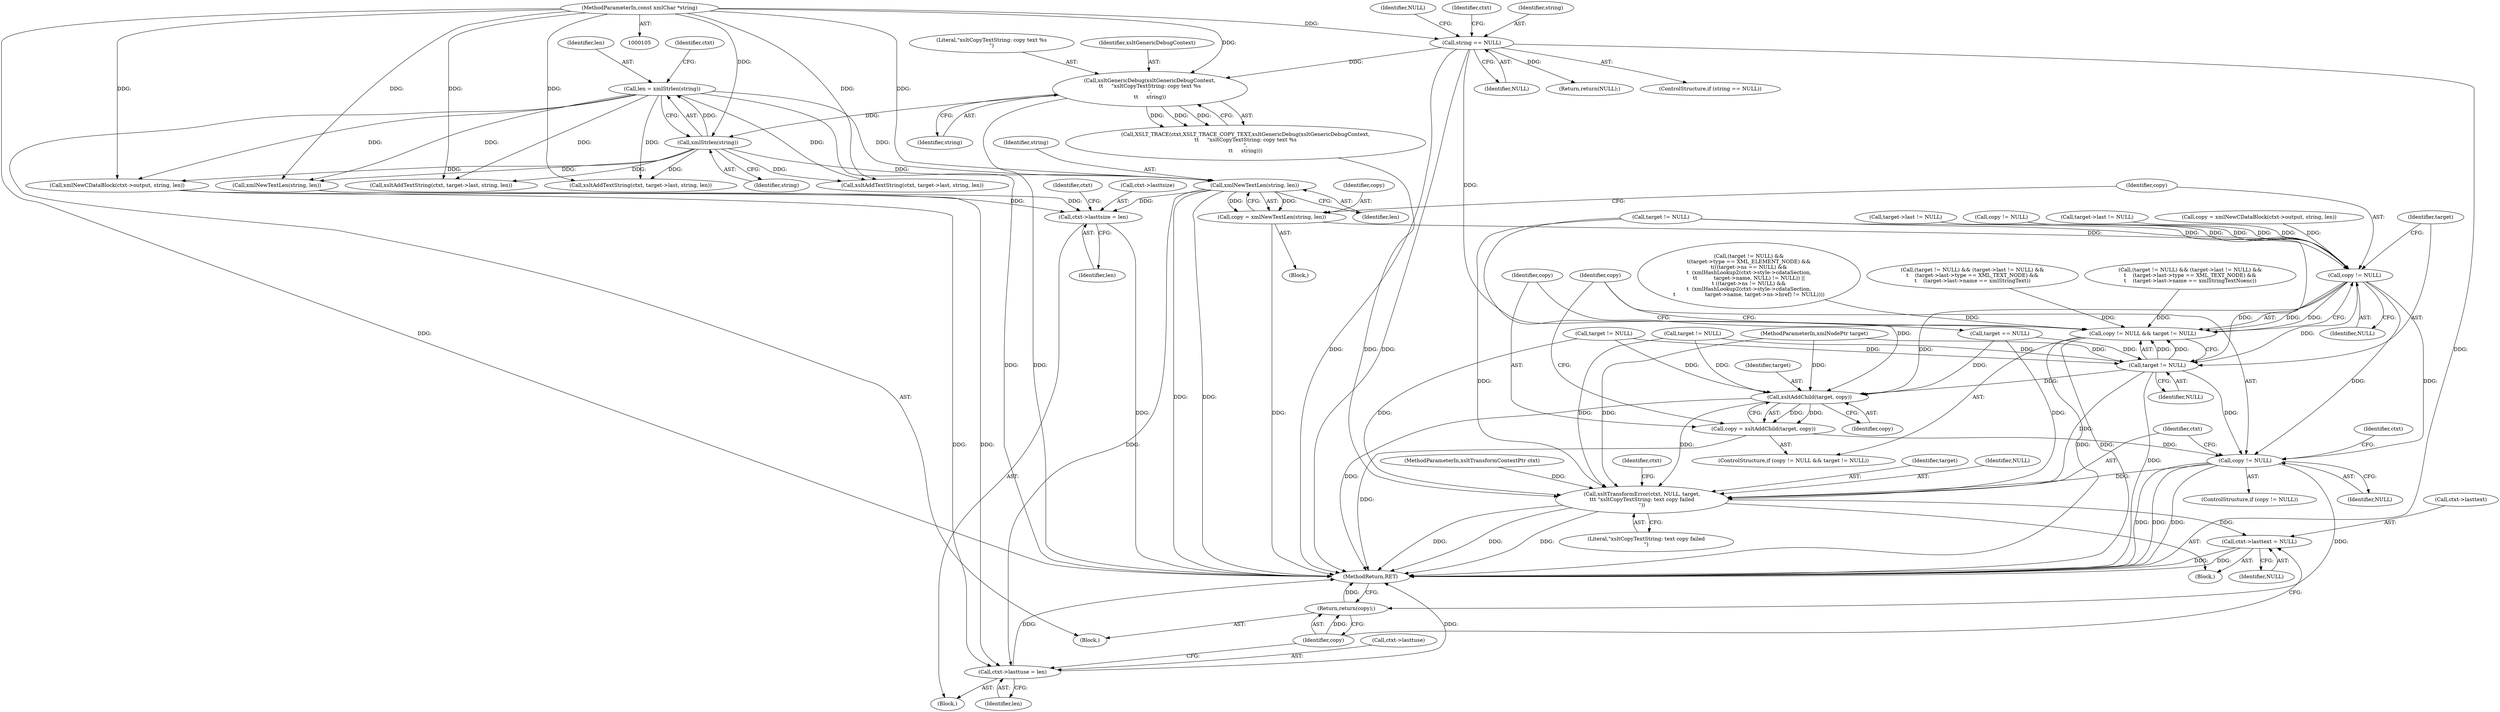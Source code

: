 digraph "0_Chrome_96dbafe288dbe2f0cc45fa3c39daf6d0c37acbab_36@pointer" {
"1000336" [label="(Call,xmlNewTextLen(string, len))"];
"1000144" [label="(Call,xmlStrlen(string))"];
"1000122" [label="(Call,xsltGenericDebug(xsltGenericDebugContext,\n\t\t     \"xsltCopyTextString: copy text %s\n\",\n\t\t     string))"];
"1000114" [label="(Call,string == NULL)"];
"1000108" [label="(MethodParameterIn,const xmlChar *string)"];
"1000142" [label="(Call,len = xmlStrlen(string))"];
"1000334" [label="(Call,copy = xmlNewTextLen(string, len))"];
"1000341" [label="(Call,copy != NULL)"];
"1000340" [label="(Call,copy != NULL && target != NULL)"];
"1000344" [label="(Call,target != NULL)"];
"1000349" [label="(Call,xsltAddChild(target, copy))"];
"1000347" [label="(Call,copy = xsltAddChild(target, copy))"];
"1000353" [label="(Call,copy != NULL)"];
"1000376" [label="(Call,xsltTransformError(ctxt, NULL, target,\n\t\t\t \"xsltCopyTextString: text copy failed\n\"))"];
"1000381" [label="(Call,ctxt->lasttext = NULL)"];
"1000386" [label="(Return,return(copy);)"];
"1000364" [label="(Call,ctxt->lasttsize = len)"];
"1000369" [label="(Call,ctxt->lasttuse = len)"];
"1000285" [label="(Call,xmlNewTextLen(string, len))"];
"1000110" [label="(Block,)"];
"1000342" [label="(Identifier,copy)"];
"1000368" [label="(Identifier,len)"];
"1000128" [label="(Call,target == NULL)"];
"1000343" [label="(Identifier,NULL)"];
"1000250" [label="(Call,target != NULL)"];
"1000385" [label="(Identifier,NULL)"];
"1000373" [label="(Identifier,len)"];
"1000238" [label="(Call,xmlNewCDataBlock(ctxt->output, string, len))"];
"1000113" [label="(ControlStructure,if (string == NULL))"];
"1000162" [label="(Call,target != NULL)"];
"1000142" [label="(Call,len = xmlStrlen(string))"];
"1000340" [label="(Call,copy != NULL && target != NULL)"];
"1000369" [label="(Call,ctxt->lasttuse = len)"];
"1000336" [label="(Call,xmlNewTextLen(string, len))"];
"1000276" [label="(Call,xsltAddTextString(ctxt, target->last, string, len))"];
"1000107" [label="(MethodParameterIn,xmlNodePtr target)"];
"1000305" [label="(Call,target->last != NULL)"];
"1000364" [label="(Call,ctxt->lasttsize = len)"];
"1000344" [label="(Call,target != NULL)"];
"1000106" [label="(MethodParameterIn,xsltTransformContextPtr ctxt)"];
"1000352" [label="(ControlStructure,if (copy != NULL))"];
"1000119" [label="(Call,XSLT_TRACE(ctxt,XSLT_TRACE_COPY_TEXT,xsltGenericDebug(xsltGenericDebugContext,\n\t\t     \"xsltCopyTextString: copy text %s\n\",\n\t\t     string)))"];
"1000116" [label="(Identifier,NULL)"];
"1000349" [label="(Call,xsltAddChild(target, copy))"];
"1000351" [label="(Identifier,copy)"];
"1000124" [label="(Literal,\"xsltCopyTextString: copy text %s\n\")"];
"1000327" [label="(Call,xsltAddTextString(ctxt, target->last, string, len))"];
"1000347" [label="(Call,copy = xsltAddChild(target, copy))"];
"1000123" [label="(Identifier,xsltGenericDebugContext)"];
"1000122" [label="(Call,xsltGenericDebug(xsltGenericDebugContext,\n\t\t     \"xsltCopyTextString: copy text %s\n\",\n\t\t     string))"];
"1000289" [label="(Call,copy != NULL)"];
"1000215" [label="(Call,target->last != NULL)"];
"1000348" [label="(Identifier,copy)"];
"1000118" [label="(Identifier,NULL)"];
"1000338" [label="(Identifier,len)"];
"1000350" [label="(Identifier,target)"];
"1000345" [label="(Identifier,target)"];
"1000236" [label="(Call,copy = xmlNewCDataBlock(ctxt->output, string, len))"];
"1000356" [label="(Block,)"];
"1000354" [label="(Identifier,copy)"];
"1000161" [label="(Call,(target != NULL) &&\n\t(target->type == XML_ELEMENT_NODE) &&\n\t(((target->ns == NULL) &&\n\t  (xmlHashLookup2(ctxt->style->cdataSection,\n\t\t          target->name, NULL) != NULL)) ||\n\t ((target->ns != NULL) &&\n\t  (xmlHashLookup2(ctxt->style->cdataSection,\n\t                  target->name, target->ns->href) != NULL))))"];
"1000388" [label="(MethodReturn,RET)"];
"1000120" [label="(Identifier,ctxt)"];
"1000375" [label="(Block,)"];
"1000115" [label="(Identifier,string)"];
"1000359" [label="(Identifier,ctxt)"];
"1000387" [label="(Identifier,copy)"];
"1000370" [label="(Call,ctxt->lasttuse)"];
"1000301" [label="(Call,target != NULL)"];
"1000300" [label="(Call,(target != NULL) && (target->last != NULL) &&\n\t    (target->last->type == XML_TEXT_NODE) &&\n\t    (target->last->name == xmlStringText))"];
"1000383" [label="(Identifier,ctxt)"];
"1000355" [label="(Identifier,NULL)"];
"1000145" [label="(Identifier,string)"];
"1000249" [label="(Call,(target != NULL) && (target->last != NULL) &&\n\t    (target->last->type == XML_TEXT_NODE) &&\n\t    (target->last->name == xmlStringTextNoenc))"];
"1000334" [label="(Call,copy = xmlNewTextLen(string, len))"];
"1000382" [label="(Call,ctxt->lasttext)"];
"1000117" [label="(Return,return(NULL);)"];
"1000365" [label="(Call,ctxt->lasttsize)"];
"1000377" [label="(Identifier,ctxt)"];
"1000379" [label="(Identifier,target)"];
"1000381" [label="(Call,ctxt->lasttext = NULL)"];
"1000371" [label="(Identifier,ctxt)"];
"1000143" [label="(Identifier,len)"];
"1000376" [label="(Call,xsltTransformError(ctxt, NULL, target,\n\t\t\t \"xsltCopyTextString: text copy failed\n\"))"];
"1000378" [label="(Identifier,NULL)"];
"1000144" [label="(Call,xmlStrlen(string))"];
"1000114" [label="(Call,string == NULL)"];
"1000335" [label="(Identifier,copy)"];
"1000150" [label="(Identifier,ctxt)"];
"1000353" [label="(Call,copy != NULL)"];
"1000108" [label="(MethodParameterIn,const xmlChar *string)"];
"1000341" [label="(Call,copy != NULL)"];
"1000380" [label="(Literal,\"xsltCopyTextString: text copy failed\n\")"];
"1000229" [label="(Call,xsltAddTextString(ctxt, target->last, string, len))"];
"1000125" [label="(Identifier,string)"];
"1000337" [label="(Identifier,string)"];
"1000298" [label="(Block,)"];
"1000339" [label="(ControlStructure,if (copy != NULL && target != NULL))"];
"1000346" [label="(Identifier,NULL)"];
"1000386" [label="(Return,return(copy);)"];
"1000336" -> "1000334"  [label="AST: "];
"1000336" -> "1000338"  [label="CFG: "];
"1000337" -> "1000336"  [label="AST: "];
"1000338" -> "1000336"  [label="AST: "];
"1000334" -> "1000336"  [label="CFG: "];
"1000336" -> "1000388"  [label="DDG: "];
"1000336" -> "1000388"  [label="DDG: "];
"1000336" -> "1000334"  [label="DDG: "];
"1000336" -> "1000334"  [label="DDG: "];
"1000144" -> "1000336"  [label="DDG: "];
"1000108" -> "1000336"  [label="DDG: "];
"1000142" -> "1000336"  [label="DDG: "];
"1000336" -> "1000364"  [label="DDG: "];
"1000336" -> "1000369"  [label="DDG: "];
"1000144" -> "1000142"  [label="AST: "];
"1000144" -> "1000145"  [label="CFG: "];
"1000145" -> "1000144"  [label="AST: "];
"1000142" -> "1000144"  [label="CFG: "];
"1000144" -> "1000142"  [label="DDG: "];
"1000122" -> "1000144"  [label="DDG: "];
"1000108" -> "1000144"  [label="DDG: "];
"1000144" -> "1000229"  [label="DDG: "];
"1000144" -> "1000238"  [label="DDG: "];
"1000144" -> "1000276"  [label="DDG: "];
"1000144" -> "1000285"  [label="DDG: "];
"1000144" -> "1000327"  [label="DDG: "];
"1000122" -> "1000119"  [label="AST: "];
"1000122" -> "1000125"  [label="CFG: "];
"1000123" -> "1000122"  [label="AST: "];
"1000124" -> "1000122"  [label="AST: "];
"1000125" -> "1000122"  [label="AST: "];
"1000119" -> "1000122"  [label="CFG: "];
"1000122" -> "1000388"  [label="DDG: "];
"1000122" -> "1000119"  [label="DDG: "];
"1000122" -> "1000119"  [label="DDG: "];
"1000122" -> "1000119"  [label="DDG: "];
"1000114" -> "1000122"  [label="DDG: "];
"1000108" -> "1000122"  [label="DDG: "];
"1000114" -> "1000113"  [label="AST: "];
"1000114" -> "1000116"  [label="CFG: "];
"1000115" -> "1000114"  [label="AST: "];
"1000116" -> "1000114"  [label="AST: "];
"1000118" -> "1000114"  [label="CFG: "];
"1000120" -> "1000114"  [label="CFG: "];
"1000114" -> "1000388"  [label="DDG: "];
"1000114" -> "1000388"  [label="DDG: "];
"1000114" -> "1000388"  [label="DDG: "];
"1000108" -> "1000114"  [label="DDG: "];
"1000114" -> "1000117"  [label="DDG: "];
"1000114" -> "1000128"  [label="DDG: "];
"1000108" -> "1000105"  [label="AST: "];
"1000108" -> "1000388"  [label="DDG: "];
"1000108" -> "1000229"  [label="DDG: "];
"1000108" -> "1000238"  [label="DDG: "];
"1000108" -> "1000276"  [label="DDG: "];
"1000108" -> "1000285"  [label="DDG: "];
"1000108" -> "1000327"  [label="DDG: "];
"1000142" -> "1000110"  [label="AST: "];
"1000143" -> "1000142"  [label="AST: "];
"1000150" -> "1000142"  [label="CFG: "];
"1000142" -> "1000388"  [label="DDG: "];
"1000142" -> "1000229"  [label="DDG: "];
"1000142" -> "1000238"  [label="DDG: "];
"1000142" -> "1000276"  [label="DDG: "];
"1000142" -> "1000285"  [label="DDG: "];
"1000142" -> "1000327"  [label="DDG: "];
"1000334" -> "1000298"  [label="AST: "];
"1000335" -> "1000334"  [label="AST: "];
"1000342" -> "1000334"  [label="CFG: "];
"1000334" -> "1000388"  [label="DDG: "];
"1000334" -> "1000341"  [label="DDG: "];
"1000341" -> "1000340"  [label="AST: "];
"1000341" -> "1000343"  [label="CFG: "];
"1000342" -> "1000341"  [label="AST: "];
"1000343" -> "1000341"  [label="AST: "];
"1000345" -> "1000341"  [label="CFG: "];
"1000340" -> "1000341"  [label="CFG: "];
"1000341" -> "1000340"  [label="DDG: "];
"1000341" -> "1000340"  [label="DDG: "];
"1000236" -> "1000341"  [label="DDG: "];
"1000289" -> "1000341"  [label="DDG: "];
"1000289" -> "1000341"  [label="DDG: "];
"1000301" -> "1000341"  [label="DDG: "];
"1000215" -> "1000341"  [label="DDG: "];
"1000305" -> "1000341"  [label="DDG: "];
"1000341" -> "1000344"  [label="DDG: "];
"1000341" -> "1000349"  [label="DDG: "];
"1000341" -> "1000353"  [label="DDG: "];
"1000341" -> "1000353"  [label="DDG: "];
"1000340" -> "1000339"  [label="AST: "];
"1000340" -> "1000344"  [label="CFG: "];
"1000344" -> "1000340"  [label="AST: "];
"1000348" -> "1000340"  [label="CFG: "];
"1000354" -> "1000340"  [label="CFG: "];
"1000340" -> "1000388"  [label="DDG: "];
"1000340" -> "1000388"  [label="DDG: "];
"1000300" -> "1000340"  [label="DDG: "];
"1000249" -> "1000340"  [label="DDG: "];
"1000161" -> "1000340"  [label="DDG: "];
"1000344" -> "1000340"  [label="DDG: "];
"1000344" -> "1000340"  [label="DDG: "];
"1000344" -> "1000346"  [label="CFG: "];
"1000345" -> "1000344"  [label="AST: "];
"1000346" -> "1000344"  [label="AST: "];
"1000344" -> "1000388"  [label="DDG: "];
"1000250" -> "1000344"  [label="DDG: "];
"1000128" -> "1000344"  [label="DDG: "];
"1000301" -> "1000344"  [label="DDG: "];
"1000162" -> "1000344"  [label="DDG: "];
"1000107" -> "1000344"  [label="DDG: "];
"1000344" -> "1000349"  [label="DDG: "];
"1000344" -> "1000353"  [label="DDG: "];
"1000344" -> "1000376"  [label="DDG: "];
"1000349" -> "1000347"  [label="AST: "];
"1000349" -> "1000351"  [label="CFG: "];
"1000350" -> "1000349"  [label="AST: "];
"1000351" -> "1000349"  [label="AST: "];
"1000347" -> "1000349"  [label="CFG: "];
"1000349" -> "1000388"  [label="DDG: "];
"1000349" -> "1000347"  [label="DDG: "];
"1000349" -> "1000347"  [label="DDG: "];
"1000250" -> "1000349"  [label="DDG: "];
"1000128" -> "1000349"  [label="DDG: "];
"1000301" -> "1000349"  [label="DDG: "];
"1000162" -> "1000349"  [label="DDG: "];
"1000107" -> "1000349"  [label="DDG: "];
"1000349" -> "1000376"  [label="DDG: "];
"1000347" -> "1000339"  [label="AST: "];
"1000348" -> "1000347"  [label="AST: "];
"1000354" -> "1000347"  [label="CFG: "];
"1000347" -> "1000388"  [label="DDG: "];
"1000347" -> "1000353"  [label="DDG: "];
"1000353" -> "1000352"  [label="AST: "];
"1000353" -> "1000355"  [label="CFG: "];
"1000354" -> "1000353"  [label="AST: "];
"1000355" -> "1000353"  [label="AST: "];
"1000359" -> "1000353"  [label="CFG: "];
"1000377" -> "1000353"  [label="CFG: "];
"1000353" -> "1000388"  [label="DDG: "];
"1000353" -> "1000388"  [label="DDG: "];
"1000353" -> "1000388"  [label="DDG: "];
"1000353" -> "1000376"  [label="DDG: "];
"1000353" -> "1000386"  [label="DDG: "];
"1000376" -> "1000375"  [label="AST: "];
"1000376" -> "1000380"  [label="CFG: "];
"1000377" -> "1000376"  [label="AST: "];
"1000378" -> "1000376"  [label="AST: "];
"1000379" -> "1000376"  [label="AST: "];
"1000380" -> "1000376"  [label="AST: "];
"1000383" -> "1000376"  [label="CFG: "];
"1000376" -> "1000388"  [label="DDG: "];
"1000376" -> "1000388"  [label="DDG: "];
"1000376" -> "1000388"  [label="DDG: "];
"1000119" -> "1000376"  [label="DDG: "];
"1000106" -> "1000376"  [label="DDG: "];
"1000250" -> "1000376"  [label="DDG: "];
"1000128" -> "1000376"  [label="DDG: "];
"1000301" -> "1000376"  [label="DDG: "];
"1000162" -> "1000376"  [label="DDG: "];
"1000107" -> "1000376"  [label="DDG: "];
"1000376" -> "1000381"  [label="DDG: "];
"1000381" -> "1000375"  [label="AST: "];
"1000381" -> "1000385"  [label="CFG: "];
"1000382" -> "1000381"  [label="AST: "];
"1000385" -> "1000381"  [label="AST: "];
"1000387" -> "1000381"  [label="CFG: "];
"1000381" -> "1000388"  [label="DDG: "];
"1000381" -> "1000388"  [label="DDG: "];
"1000386" -> "1000110"  [label="AST: "];
"1000386" -> "1000387"  [label="CFG: "];
"1000387" -> "1000386"  [label="AST: "];
"1000388" -> "1000386"  [label="CFG: "];
"1000386" -> "1000388"  [label="DDG: "];
"1000387" -> "1000386"  [label="DDG: "];
"1000364" -> "1000356"  [label="AST: "];
"1000364" -> "1000368"  [label="CFG: "];
"1000365" -> "1000364"  [label="AST: "];
"1000368" -> "1000364"  [label="AST: "];
"1000371" -> "1000364"  [label="CFG: "];
"1000364" -> "1000388"  [label="DDG: "];
"1000285" -> "1000364"  [label="DDG: "];
"1000238" -> "1000364"  [label="DDG: "];
"1000369" -> "1000356"  [label="AST: "];
"1000369" -> "1000373"  [label="CFG: "];
"1000370" -> "1000369"  [label="AST: "];
"1000373" -> "1000369"  [label="AST: "];
"1000387" -> "1000369"  [label="CFG: "];
"1000369" -> "1000388"  [label="DDG: "];
"1000369" -> "1000388"  [label="DDG: "];
"1000285" -> "1000369"  [label="DDG: "];
"1000238" -> "1000369"  [label="DDG: "];
}
